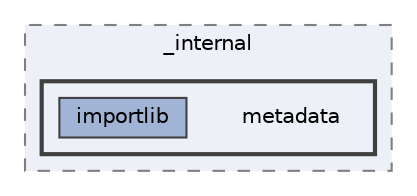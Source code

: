 digraph "C:/Users/LukeMabie/documents/Development/Password_Saver_Using_Django-master/venv/Lib/site-packages/pip/_internal/metadata"
{
 // LATEX_PDF_SIZE
  bgcolor="transparent";
  edge [fontname=Helvetica,fontsize=10,labelfontname=Helvetica,labelfontsize=10];
  node [fontname=Helvetica,fontsize=10,shape=box,height=0.2,width=0.4];
  compound=true
  subgraph clusterdir_2427310657220688c22b1bfd5616a647 {
    graph [ bgcolor="#edf0f7", pencolor="grey50", label="_internal", fontname=Helvetica,fontsize=10 style="filled,dashed", URL="dir_2427310657220688c22b1bfd5616a647.html",tooltip=""]
  subgraph clusterdir_f568806f4e7b8ea876a7707d49db223f {
    graph [ bgcolor="#edf0f7", pencolor="grey25", label="", fontname=Helvetica,fontsize=10 style="filled,bold", URL="dir_f568806f4e7b8ea876a7707d49db223f.html",tooltip=""]
    dir_f568806f4e7b8ea876a7707d49db223f [shape=plaintext, label="metadata"];
  dir_22ef3830c8631e39e563e7d48521d4c8 [label="importlib", fillcolor="#a2b4d6", color="grey25", style="filled", URL="dir_22ef3830c8631e39e563e7d48521d4c8.html",tooltip=""];
  }
  }
}
